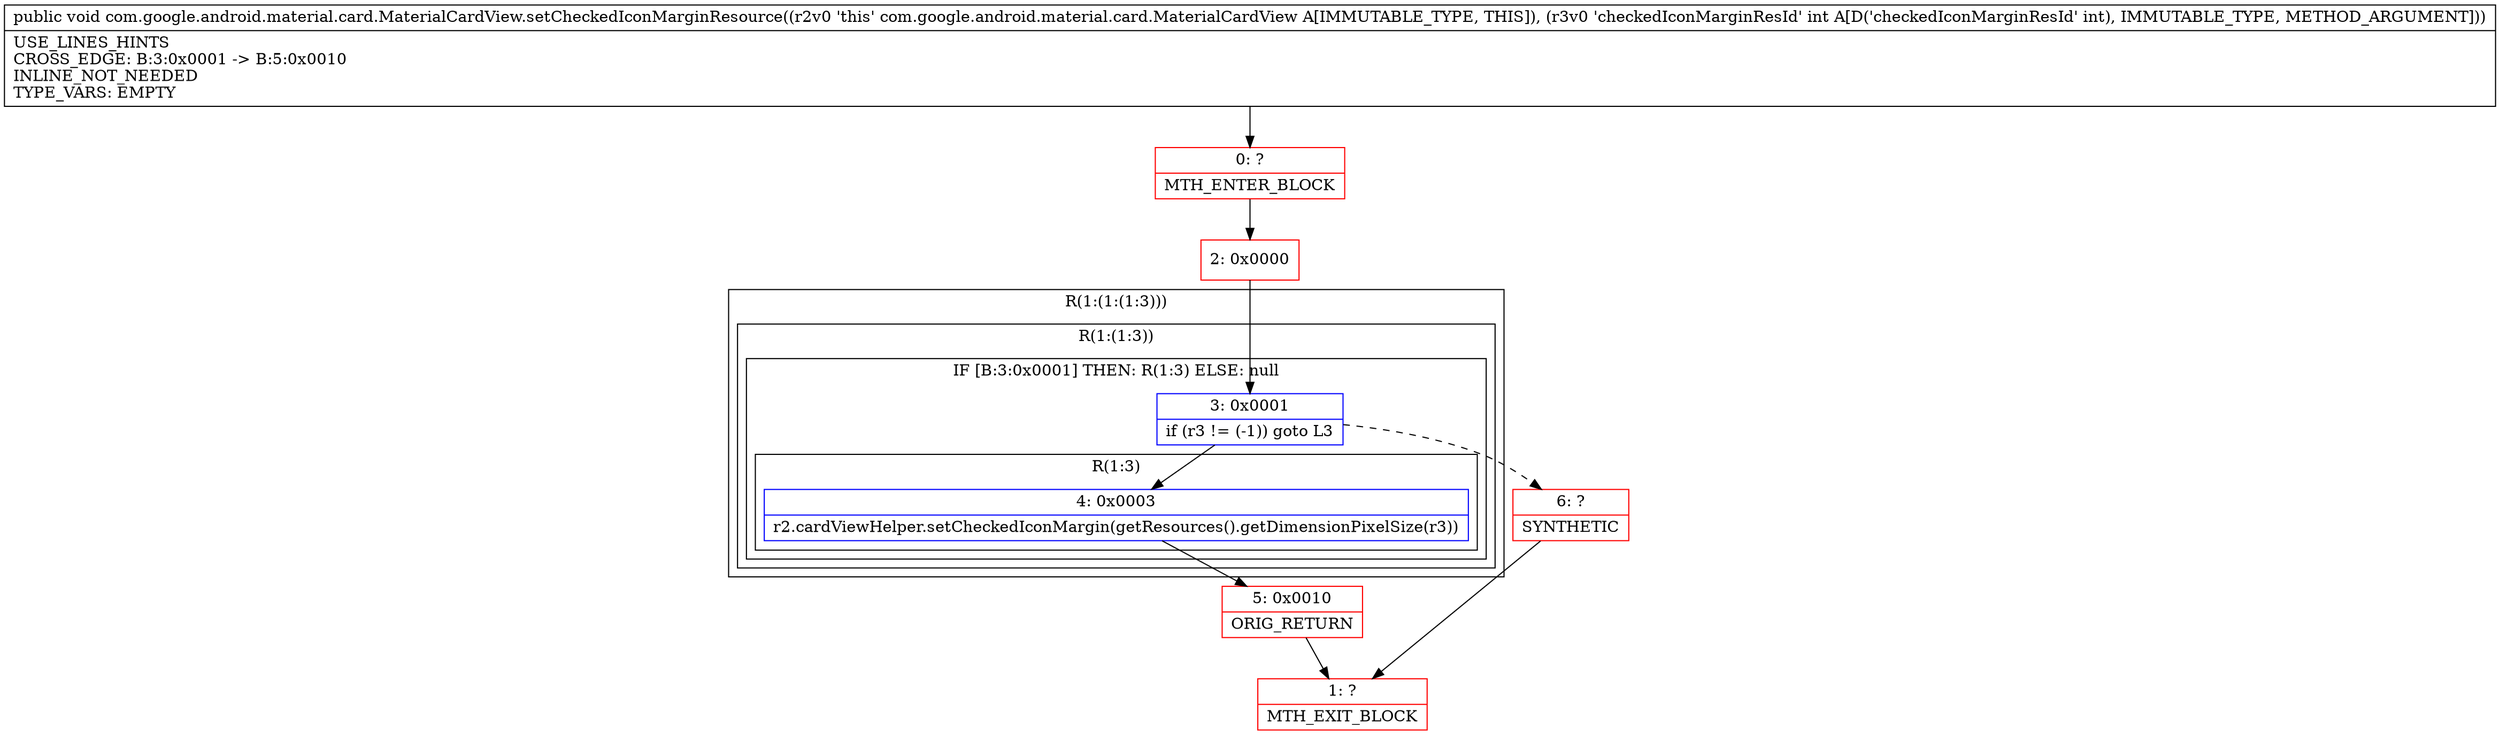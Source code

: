 digraph "CFG forcom.google.android.material.card.MaterialCardView.setCheckedIconMarginResource(I)V" {
subgraph cluster_Region_2010835684 {
label = "R(1:(1:(1:3)))";
node [shape=record,color=blue];
subgraph cluster_Region_434125372 {
label = "R(1:(1:3))";
node [shape=record,color=blue];
subgraph cluster_IfRegion_120123372 {
label = "IF [B:3:0x0001] THEN: R(1:3) ELSE: null";
node [shape=record,color=blue];
Node_3 [shape=record,label="{3\:\ 0x0001|if (r3 != (\-1)) goto L3\l}"];
subgraph cluster_Region_1757981410 {
label = "R(1:3)";
node [shape=record,color=blue];
Node_4 [shape=record,label="{4\:\ 0x0003|r2.cardViewHelper.setCheckedIconMargin(getResources().getDimensionPixelSize(r3))\l}"];
}
}
}
}
Node_0 [shape=record,color=red,label="{0\:\ ?|MTH_ENTER_BLOCK\l}"];
Node_2 [shape=record,color=red,label="{2\:\ 0x0000}"];
Node_5 [shape=record,color=red,label="{5\:\ 0x0010|ORIG_RETURN\l}"];
Node_1 [shape=record,color=red,label="{1\:\ ?|MTH_EXIT_BLOCK\l}"];
Node_6 [shape=record,color=red,label="{6\:\ ?|SYNTHETIC\l}"];
MethodNode[shape=record,label="{public void com.google.android.material.card.MaterialCardView.setCheckedIconMarginResource((r2v0 'this' com.google.android.material.card.MaterialCardView A[IMMUTABLE_TYPE, THIS]), (r3v0 'checkedIconMarginResId' int A[D('checkedIconMarginResId' int), IMMUTABLE_TYPE, METHOD_ARGUMENT]))  | USE_LINES_HINTS\lCROSS_EDGE: B:3:0x0001 \-\> B:5:0x0010\lINLINE_NOT_NEEDED\lTYPE_VARS: EMPTY\l}"];
MethodNode -> Node_0;Node_3 -> Node_4;
Node_3 -> Node_6[style=dashed];
Node_4 -> Node_5;
Node_0 -> Node_2;
Node_2 -> Node_3;
Node_5 -> Node_1;
Node_6 -> Node_1;
}


